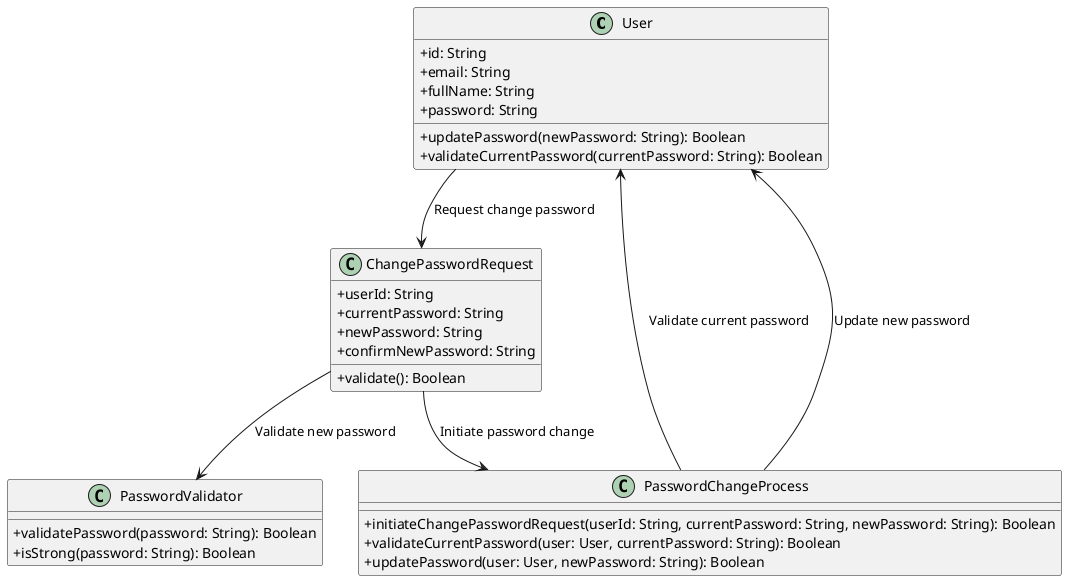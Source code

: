 @startuml ChangePasswordClerk
skinparam classAttributeIconSize 0

' Class cho người dùng
class User {
  + id: String
  + email: String
  + fullName: String
  + password: String
  + updatePassword(newPassword: String): Boolean
  + validateCurrentPassword(currentPassword: String): Boolean
}

' Class yêu cầu thay đổi mật khẩu
class ChangePasswordRequest {
  + userId: String
  + currentPassword: String
  + newPassword: String
  + confirmNewPassword: String
  + validate(): Boolean
}

' Class xác thực mật khẩu
class PasswordValidator {
  + validatePassword(password: String): Boolean
  + isStrong(password: String): Boolean
}

' Class xử lý quá trình thay đổi mật khẩu
class PasswordChangeProcess {
  + initiateChangePasswordRequest(userId: String, currentPassword: String, newPassword: String): Boolean
  + validateCurrentPassword(user: User, currentPassword: String): Boolean
  + updatePassword(user: User, newPassword: String): Boolean
}

' Relationships giữa các lớp
User --> ChangePasswordRequest : "Request change password"
ChangePasswordRequest --> PasswordValidator : "Validate new password"
ChangePasswordRequest --> PasswordChangeProcess : "Initiate password change"
PasswordChangeProcess --> User : "Validate current password"
PasswordChangeProcess --> User : "Update new password"
@enduml
